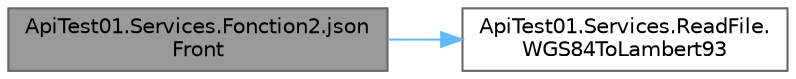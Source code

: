 digraph "ApiTest01.Services.Fonction2.jsonFront"
{
 // LATEX_PDF_SIZE
  bgcolor="transparent";
  edge [fontname=Helvetica,fontsize=10,labelfontname=Helvetica,labelfontsize=10];
  node [fontname=Helvetica,fontsize=10,shape=box,height=0.2,width=0.4];
  rankdir="LR";
  Node1 [id="Node000001",label="ApiTest01.Services.Fonction2.json\lFront",height=0.2,width=0.4,color="gray40", fillcolor="grey60", style="filled", fontcolor="black",tooltip=" "];
  Node1 -> Node2 [id="edge2_Node000001_Node000002",color="steelblue1",style="solid",tooltip=" "];
  Node2 [id="Node000002",label="ApiTest01.Services.ReadFile.\lWGS84ToLambert93",height=0.2,width=0.4,color="grey40", fillcolor="white", style="filled",URL="$class_api_test01_1_1_services_1_1_read_file.html#ac26fc4e2dbda1b5f99d37e01dfe9bb83",tooltip="WGS the s84 to lambert93."];
}
